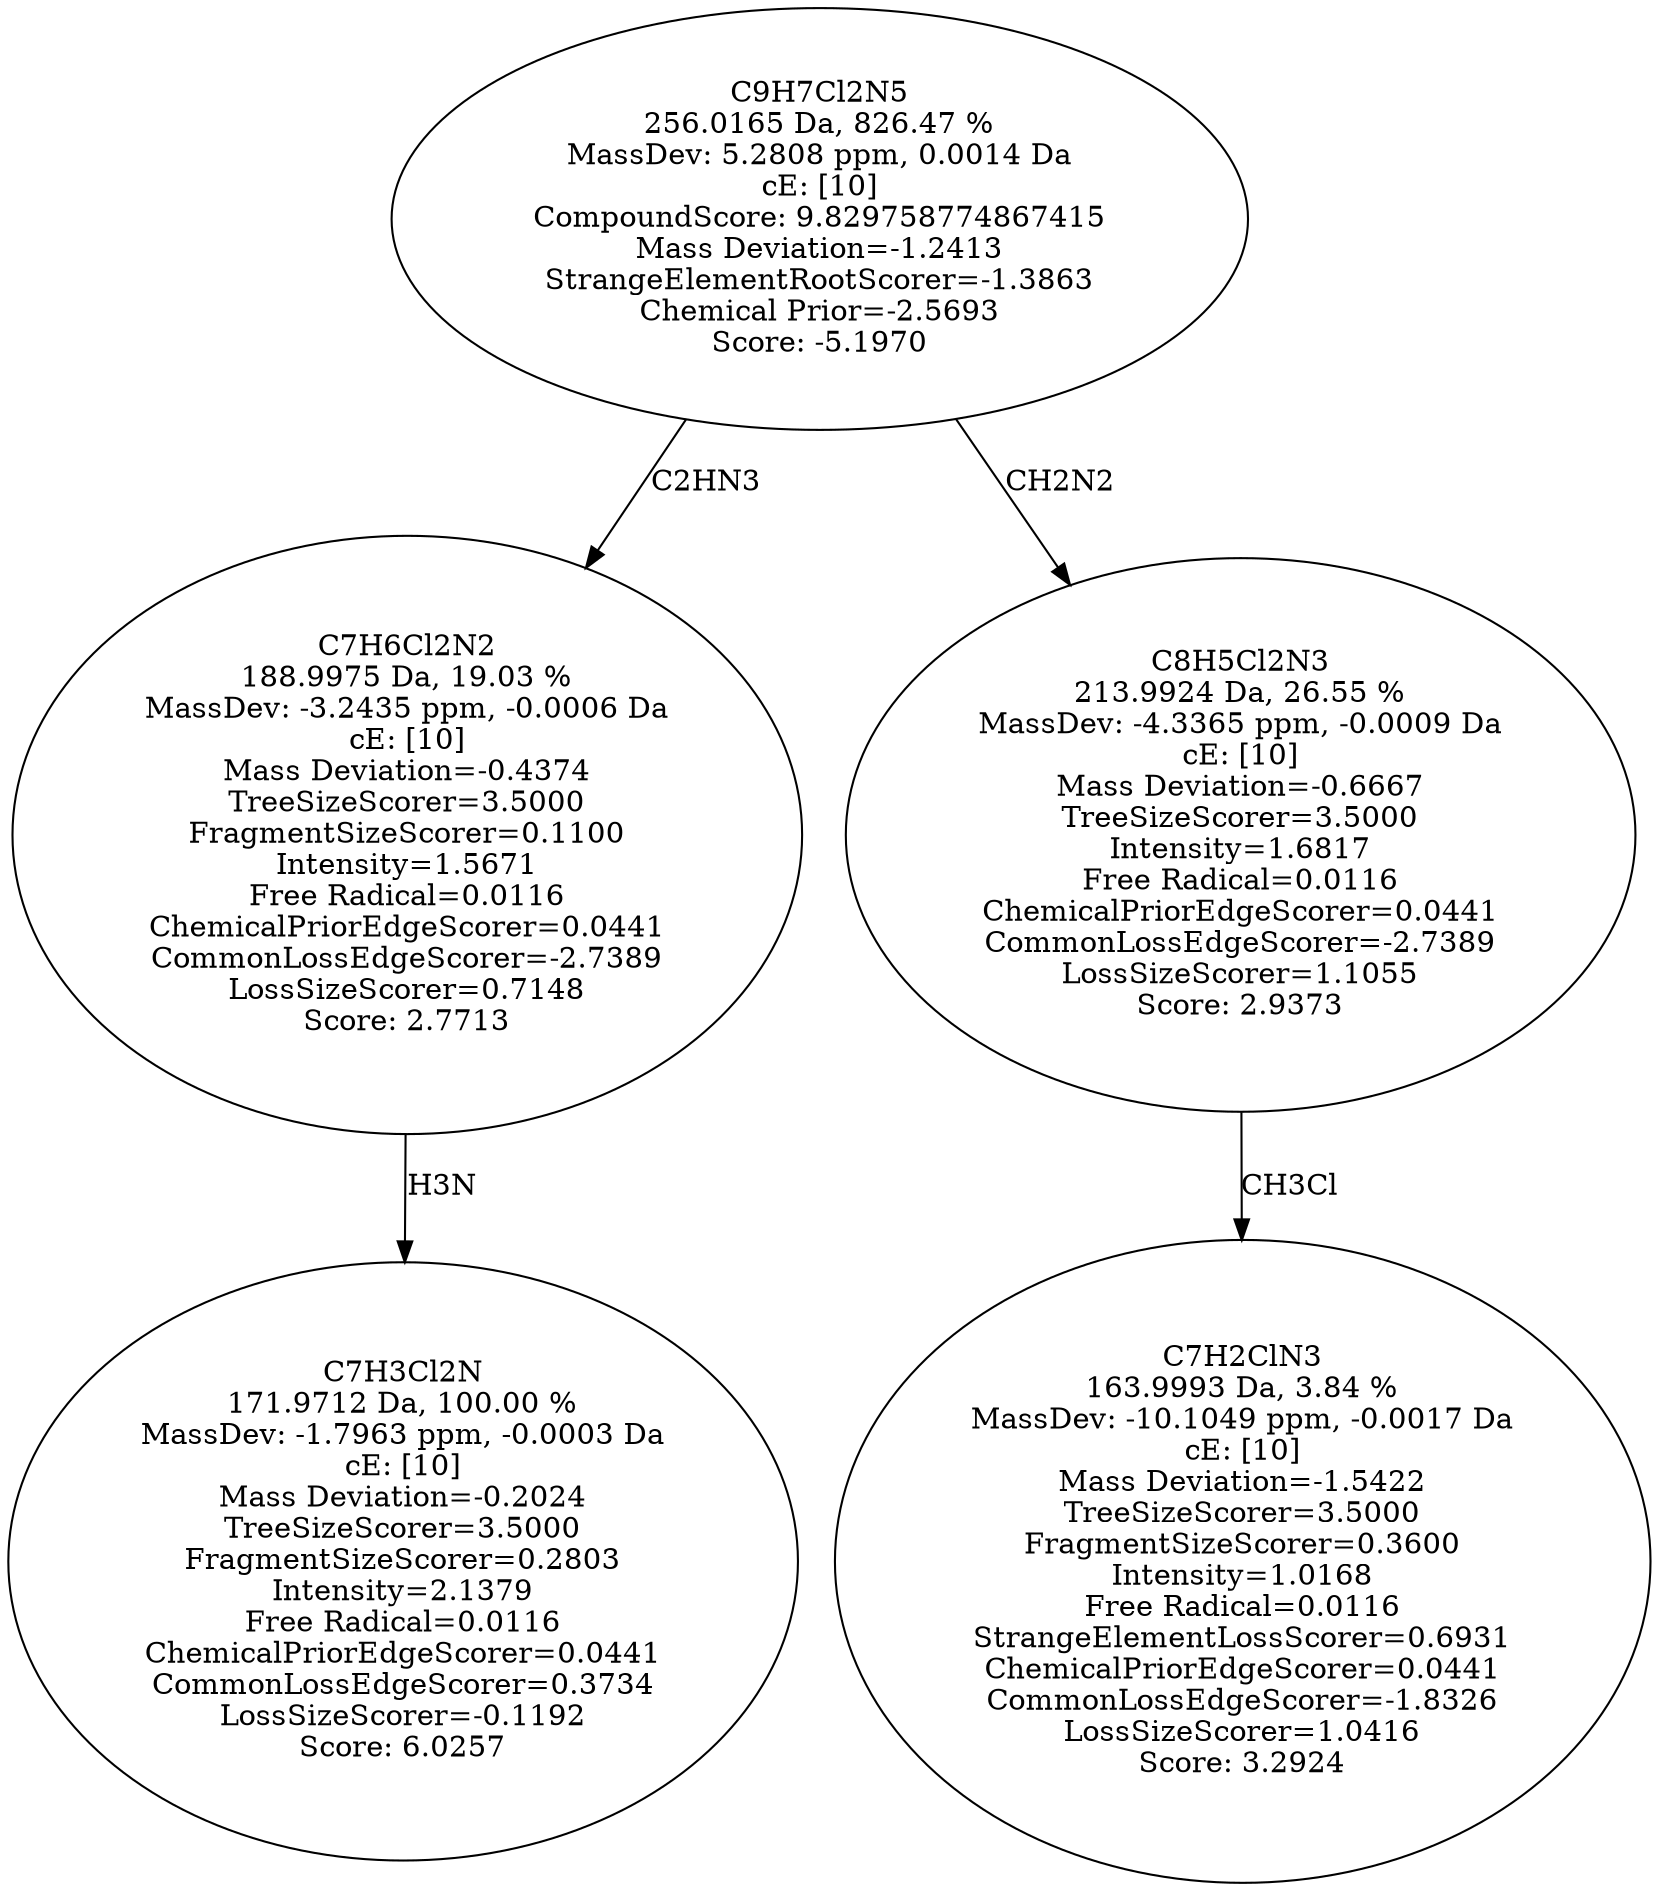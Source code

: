 strict digraph {
v1 [label="C7H3Cl2N\n171.9712 Da, 100.00 %\nMassDev: -1.7963 ppm, -0.0003 Da\ncE: [10]\nMass Deviation=-0.2024\nTreeSizeScorer=3.5000\nFragmentSizeScorer=0.2803\nIntensity=2.1379\nFree Radical=0.0116\nChemicalPriorEdgeScorer=0.0441\nCommonLossEdgeScorer=0.3734\nLossSizeScorer=-0.1192\nScore: 6.0257"];
v2 [label="C7H6Cl2N2\n188.9975 Da, 19.03 %\nMassDev: -3.2435 ppm, -0.0006 Da\ncE: [10]\nMass Deviation=-0.4374\nTreeSizeScorer=3.5000\nFragmentSizeScorer=0.1100\nIntensity=1.5671\nFree Radical=0.0116\nChemicalPriorEdgeScorer=0.0441\nCommonLossEdgeScorer=-2.7389\nLossSizeScorer=0.7148\nScore: 2.7713"];
v3 [label="C7H2ClN3\n163.9993 Da, 3.84 %\nMassDev: -10.1049 ppm, -0.0017 Da\ncE: [10]\nMass Deviation=-1.5422\nTreeSizeScorer=3.5000\nFragmentSizeScorer=0.3600\nIntensity=1.0168\nFree Radical=0.0116\nStrangeElementLossScorer=0.6931\nChemicalPriorEdgeScorer=0.0441\nCommonLossEdgeScorer=-1.8326\nLossSizeScorer=1.0416\nScore: 3.2924"];
v4 [label="C8H5Cl2N3\n213.9924 Da, 26.55 %\nMassDev: -4.3365 ppm, -0.0009 Da\ncE: [10]\nMass Deviation=-0.6667\nTreeSizeScorer=3.5000\nIntensity=1.6817\nFree Radical=0.0116\nChemicalPriorEdgeScorer=0.0441\nCommonLossEdgeScorer=-2.7389\nLossSizeScorer=1.1055\nScore: 2.9373"];
v5 [label="C9H7Cl2N5\n256.0165 Da, 826.47 %\nMassDev: 5.2808 ppm, 0.0014 Da\ncE: [10]\nCompoundScore: 9.829758774867415\nMass Deviation=-1.2413\nStrangeElementRootScorer=-1.3863\nChemical Prior=-2.5693\nScore: -5.1970"];
v2 -> v1 [label="H3N"];
v5 -> v2 [label="C2HN3"];
v4 -> v3 [label="CH3Cl"];
v5 -> v4 [label="CH2N2"];
}